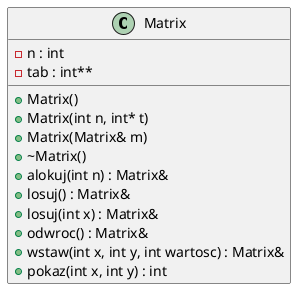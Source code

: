 @startuml inline_umlgraph_1.png
class Matrix {
-n : int
-tab : int**
+Matrix()
+Matrix(int n, int* t)
+Matrix(Matrix& m)
+~Matrix()
+alokuj(int n) : Matrix&
+losuj() : Matrix&
+losuj(int x) : Matrix&
+odwroc() : Matrix&
+wstaw(int x, int y, int wartosc) : Matrix&
+pokaz(int x, int y) : int

}
@enduml
